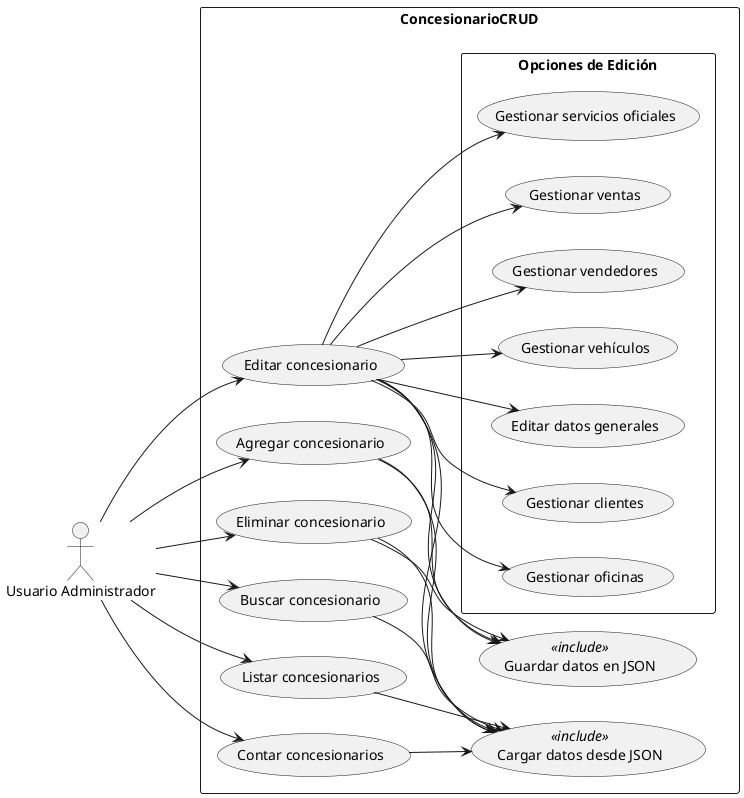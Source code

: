@startuml
left to right direction
skinparam packageStyle rectangle

actor "Usuario Administrador" as Admin

rectangle "ConcesionarioCRUD" {

    (Agregar concesionario) as Agregar
    (Buscar concesionario) as Buscar
    (Editar concesionario) as Editar
    (Eliminar concesionario) as Eliminar
    (Listar concesionarios) as Listar
    (Contar concesionarios) as Contar

    (Cargar datos desde JSON) as Cargar <<include>>
    (Guardar datos en JSON) as Guardar <<include>>

    package "Opciones de Edición" {
        (Editar datos generales) as EditarDatos
        (Gestionar clientes) as GestionClientes
        (Gestionar oficinas) as GestionOficinas
        (Gestionar servicios oficiales) as GestionServicios
        (Gestionar ventas) as GestionVentas
        (Gestionar vendedores) as GestionVendedores
        (Gestionar vehículos) as GestionVehiculos
    }

    Editar --> EditarDatos
    Editar --> GestionClientes
    Editar --> GestionOficinas
    Editar --> GestionServicios
    Editar --> GestionVentas
    Editar --> GestionVendedores
    Editar --> GestionVehiculos

    Agregar --> Cargar
    Agregar --> Guardar

    Buscar --> Cargar
    Editar --> Cargar
    Editar --> Guardar

    Eliminar --> Cargar
    Eliminar --> Guardar

    Listar --> Cargar
    Contar --> Cargar
}

Admin --> Agregar
Admin --> Buscar
Admin --> Editar
Admin --> Eliminar
Admin --> Listar
Admin --> Contar

@enduml
